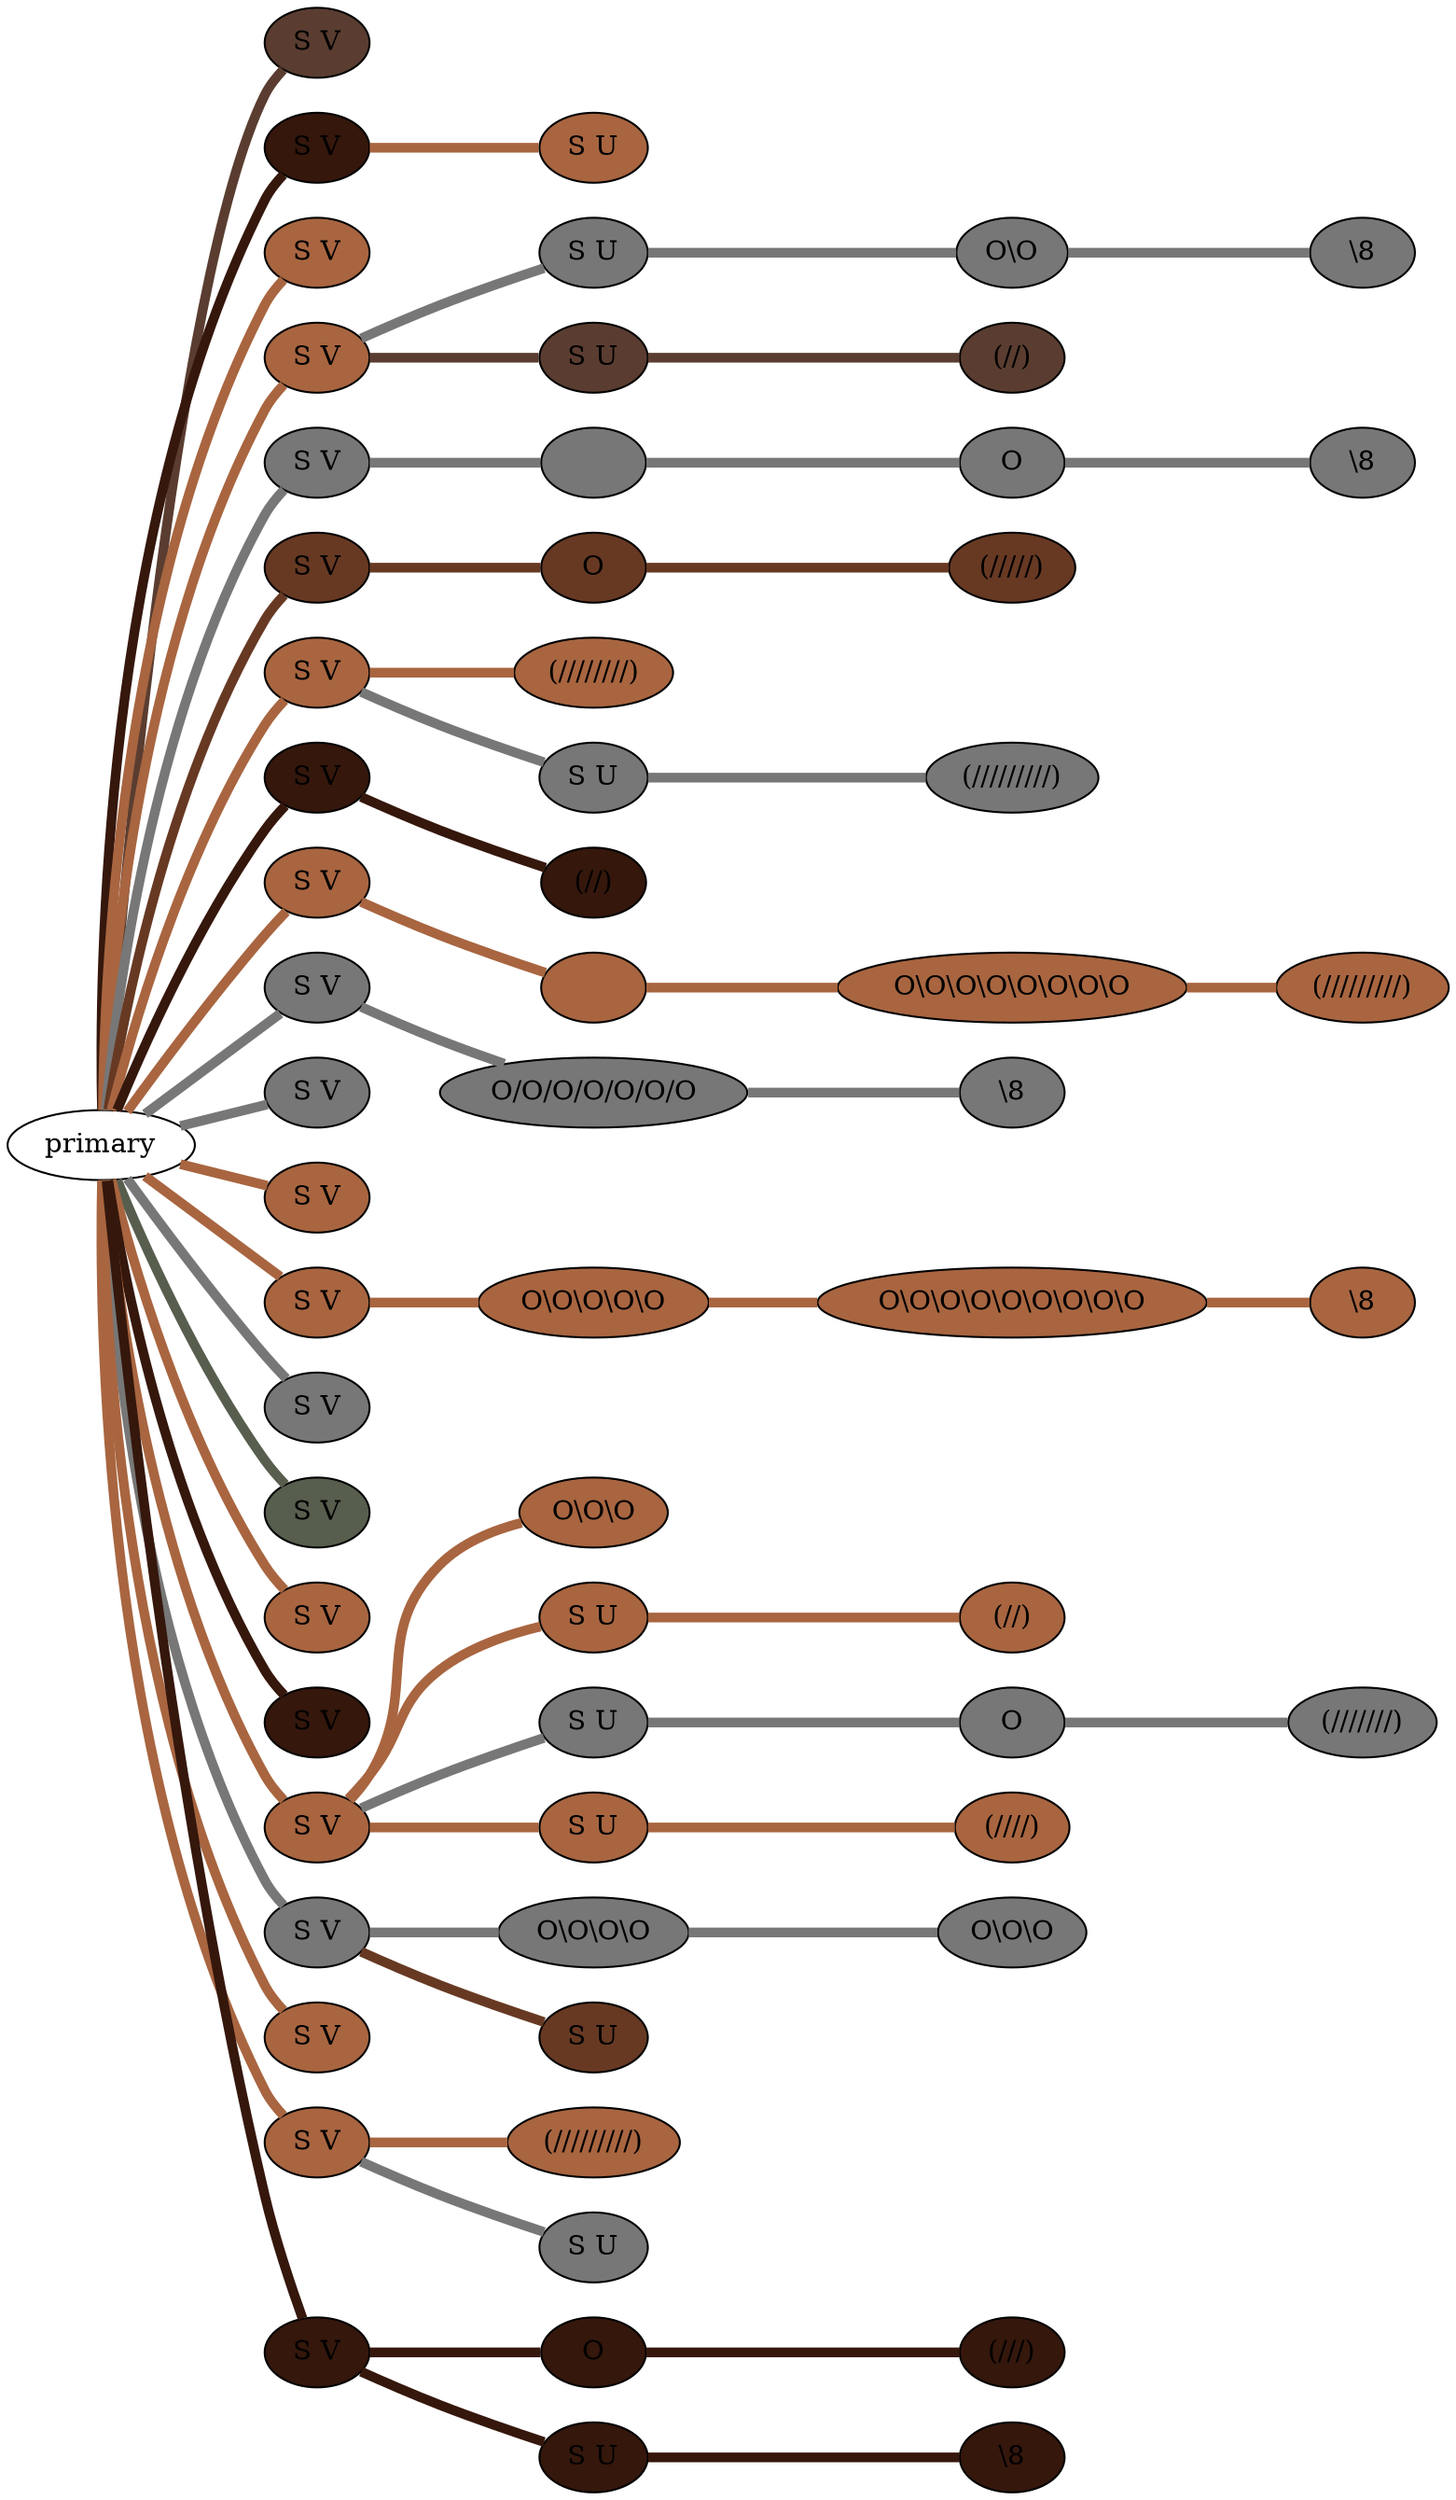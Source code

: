 graph {
 graph [rankdir=LR]
"1" [qtype="pendant_node", pendant_colors="#5A3D30,#777777", pendant_ply="S", pendant_attach="V", pendant_length="54", label="S V", style=filled, fillcolor="#5A3D30"]
"primary" -- "1" [qtype="pendant_link",penwidth=5,color="#5A3D30"]
"2" [qtype="pendant_node", pendant_colors="#35170C", pendant_ply="S", pendant_attach="V", pendant_length="16", label="S V", style=filled, fillcolor="#35170C"]
"primary" -- "2" [qtype="pendant_link",penwidth=5,color="#35170C"]
"2s1" [qtype="pendant_node", pendant_colors="#A86540", pendant_ply="S", pendant_attach="U", pendant_length="1", label="S U", style=filled, fillcolor="#A86540"]
"2" -- "2s1" [qtype="pendant_link",penwidth=5,color="#A86540"]
"3" [qtype="pendant_node", pendant_colors="#A86540", pendant_ply="S", pendant_attach="V", pendant_length="1", label="S V", style=filled, fillcolor="#A86540"]
"primary" -- "3" [qtype="pendant_link",penwidth=5,color="#A86540"]
"4" [qtype="pendant_node", pendant_colors="#A86540", pendant_ply="S", pendant_attach="V", pendant_length="2", label="S V", style=filled, fillcolor="#A86540"]
"primary" -- "4" [qtype="pendant_link",penwidth=5,color="#A86540"]
"4s1" [qtype="pendant_node", pendant_colors="#777777", pendant_ply="S", pendant_attach="U", pendant_length="39", label="S U", style=filled, fillcolor="#777777"]
"4" -- "4s1" [qtype="pendant_link",penwidth=5,color="#777777"]
"4s1:0" [qtype="knot_node", knot_value="2", knot_type="S", knot_position="18.0", knot_spin="Z", label="O\\O", style=filled, fillcolor="#777777"]
"4s1" -- "4s1:0" [qtype="knot_link",penwidth=5,color="#777777"]
"4s1:1" [qtype="knot_node", knot_value="1", knot_type="E", knot_position="25.5", knot_spin="Z", label="\\8", style=filled, fillcolor="#777777"]
"4s1:0" -- "4s1:1" [qtype="knot_link",penwidth=5,color="#777777"]
"4s2" [qtype="pendant_node", pendant_colors="#5A3D30,#777777", pendant_ply="S", pendant_attach="U", pendant_length="41", label="S U", style=filled, fillcolor="#5A3D30"]
"4" -- "4s2" [qtype="pendant_link",penwidth=5,color="#5A3D30"]
"4s2:0" [qtype="knot_node", knot_value="2", knot_type="L", knot_position="22.0", knot_spin="S", label="(//)", style=filled, fillcolor="#5A3D30"]
"4s2" -- "4s2:0" [qtype="knot_link",penwidth=5,color="#5A3D30"]
"5" [qtype="pendant_node", pendant_colors="#777777", pendant_ply="S", pendant_attach="V", pendant_length="51", label="S V", style=filled, fillcolor="#777777"]
"primary" -- "5" [qtype="pendant_link",penwidth=5,color="#777777"]
"5:0" [qtype="knot_node", knot_value="3", knot_type="", knot_position="11.5", knot_spin="Z", label="", style=filled, fillcolor="#777777"]
"5" -- "5:0" [qtype="knot_link",penwidth=5,color="#777777"]
"5:1" [qtype="knot_node", knot_value="1", knot_type="S", knot_position="18.5", knot_spin="Z", label="O", style=filled, fillcolor="#777777"]
"5:0" -- "5:1" [qtype="knot_link",penwidth=5,color="#777777"]
"5:2" [qtype="knot_node", knot_value="1", knot_type="E", knot_position="25.0", knot_spin="Z", label="\\8", style=filled, fillcolor="#777777"]
"5:1" -- "5:2" [qtype="knot_link",penwidth=5,color="#777777"]
"6" [qtype="pendant_node", pendant_colors="#673923,#A86540", pendant_ply="S", pendant_attach="V", pendant_length="46", label="S V", style=filled, fillcolor="#673923"]
"primary" -- "6" [qtype="pendant_link",penwidth=5,color="#673923"]
"6:0" [qtype="knot_node", knot_value="1", knot_type="S", knot_position="19.0", knot_spin="Z", label="O", style=filled, fillcolor="#673923"]
"6" -- "6:0" [qtype="knot_link",penwidth=5,color="#673923"]
"6:1" [qtype="knot_node", knot_value="5", knot_type="L", knot_position="25.0", knot_spin="S", label="(/////)", style=filled, fillcolor="#673923"]
"6:0" -- "6:1" [qtype="knot_link",penwidth=5,color="#673923"]
"7" [qtype="pendant_node", pendant_colors="#A86540,#777777", pendant_ply="S", pendant_attach="V", pendant_length="55", label="S V", style=filled, fillcolor="#A86540"]
"primary" -- "7" [qtype="pendant_link",penwidth=5,color="#A86540"]
"7:0" [qtype="knot_node", knot_value="8", knot_type="L", knot_position="26.0", knot_spin="S", label="(////////)", style=filled, fillcolor="#A86540"]
"7" -- "7:0" [qtype="knot_link",penwidth=5,color="#A86540"]
"7s1" [qtype="pendant_node", pendant_colors="#777777", pendant_ply="S", pendant_attach="U", pendant_length="43", label="S U", style=filled, fillcolor="#777777"]
"7" -- "7s1" [qtype="pendant_link",penwidth=5,color="#777777"]
"7s1:0" [qtype="knot_node", knot_value="9", knot_type="L", knot_position="25.0", knot_spin="S", label="(/////////)", style=filled, fillcolor="#777777"]
"7s1" -- "7s1:0" [qtype="knot_link",penwidth=5,color="#777777"]
"8" [qtype="pendant_node", pendant_colors="#35170C,#777777", pendant_ply="S", pendant_attach="V", pendant_length="52", label="S V", style=filled, fillcolor="#35170C"]
"primary" -- "8" [qtype="pendant_link",penwidth=5,color="#35170C"]
"8:0" [qtype="knot_node", knot_value="2", knot_type="L", knot_position="25.0", knot_spin="S", label="(//)", style=filled, fillcolor="#35170C"]
"8" -- "8:0" [qtype="knot_link",penwidth=5,color="#35170C"]
"9" [qtype="pendant_node", pendant_colors="#A86540", pendant_ply="S", pendant_attach="V", pendant_length="37", label="S V", style=filled, fillcolor="#A86540"]
"primary" -- "9" [qtype="pendant_link",penwidth=5,color="#A86540"]
"9:0" [qtype="knot_node", knot_value="3", knot_type="", knot_position="11.0", knot_spin="Z", label="", style=filled, fillcolor="#A86540"]
"9" -- "9:0" [qtype="knot_link",penwidth=5,color="#A86540"]
"9:1" [qtype="knot_node", knot_value="8", knot_type="S", knot_position="18.0", knot_spin="Z", label="O\\O\\O\\O\\O\\O\\O\\O", style=filled, fillcolor="#A86540"]
"9:0" -- "9:1" [qtype="knot_link",penwidth=5,color="#A86540"]
"9:2" [qtype="knot_node", knot_value="9", knot_type="L", knot_position="24.5", knot_spin="S", label="(/////////)", style=filled, fillcolor="#A86540"]
"9:1" -- "9:2" [qtype="knot_link",penwidth=5,color="#A86540"]
"10" [qtype="pendant_node", pendant_colors="#777777,#5A3D30", pendant_ply="S", pendant_attach="V", pendant_length="42", label="S V", style=filled, fillcolor="#777777"]
"primary" -- "10" [qtype="pendant_link",penwidth=5,color="#777777"]
"10:0" [qtype="knot_node", knot_value="7", knot_type="S", knot_position="19.0", knot_spin="S", label="O/O/O/O/O/O/O", style=filled, fillcolor="#777777"]
"10" -- "10:0" [qtype="knot_link",penwidth=5,color="#777777"]
"10:1" [qtype="knot_node", knot_value="1", knot_type="E", knot_position="26.5", knot_spin="Z", label="\\8", style=filled, fillcolor="#777777"]
"10:0" -- "10:1" [qtype="knot_link",penwidth=5,color="#777777"]
"11" [qtype="pendant_node", pendant_colors="#777777", pendant_ply="S", pendant_attach="V", pendant_length="1", label="S V", style=filled, fillcolor="#777777"]
"primary" -- "11" [qtype="pendant_link",penwidth=5,color="#777777"]
"12" [qtype="pendant_node", pendant_colors="#A86540", pendant_ply="S", pendant_attach="V", pendant_length="5", label="S V", style=filled, fillcolor="#A86540"]
"primary" -- "12" [qtype="pendant_link",penwidth=5,color="#A86540"]
"13" [qtype="pendant_node", pendant_colors="#A86540", pendant_ply="S", pendant_attach="V", pendant_length="39", label="S V", style=filled, fillcolor="#A86540"]
"primary" -- "13" [qtype="pendant_link",penwidth=5,color="#A86540"]
"13:0" [qtype="knot_node", knot_value="5", knot_type="S", knot_position="11.0", knot_spin="Z", label="O\\O\\O\\O\\O", style=filled, fillcolor="#A86540"]
"13" -- "13:0" [qtype="knot_link",penwidth=5,color="#A86540"]
"13:1" [qtype="knot_node", knot_value="9", knot_type="S", knot_position="19.0", knot_spin="Z", label="O\\O\\O\\O\\O\\O\\O\\O\\O", style=filled, fillcolor="#A86540"]
"13:0" -- "13:1" [qtype="knot_link",penwidth=5,color="#A86540"]
"13:2" [qtype="knot_node", knot_value="1", knot_type="E", knot_position="26.5", knot_spin="Z", label="\\8", style=filled, fillcolor="#A86540"]
"13:1" -- "13:2" [qtype="knot_link",penwidth=5,color="#A86540"]
"14" [qtype="pendant_node", pendant_colors="#777777,#35170C,#000000", pendant_ply="S", pendant_attach="V", pendant_length="68", label="S V", style=filled, fillcolor="#777777"]
"primary" -- "14" [qtype="pendant_link",penwidth=5,color="#777777"]
"15" [qtype="pendant_node", pendant_colors="#575E4E,#777777", pendant_ply="S", pendant_attach="V", pendant_length="14", label="S V", style=filled, fillcolor="#575E4E"]
"primary" -- "15" [qtype="pendant_link",penwidth=5,color="#575E4E"]
"16" [qtype="pendant_node", pendant_colors="#A86540,#777777", pendant_ply="S", pendant_attach="V", pendant_length="51", label="S V", style=filled, fillcolor="#A86540"]
"primary" -- "16" [qtype="pendant_link",penwidth=5,color="#A86540"]
"17" [qtype="pendant_node", pendant_colors="#35170C", pendant_ply="S", pendant_attach="V", pendant_length="18", label="S V", style=filled, fillcolor="#35170C"]
"primary" -- "17" [qtype="pendant_link",penwidth=5,color="#35170C"]
"18" [qtype="pendant_node", pendant_colors="#A86540", pendant_ply="S", pendant_attach="V", pendant_length="53", label="S V", style=filled, fillcolor="#A86540"]
"primary" -- "18" [qtype="pendant_link",penwidth=5,color="#A86540"]
"18:0" [qtype="knot_node", knot_value="3", knot_type="S", knot_position="18.0", knot_spin="Z", label="O\\O\\O", style=filled, fillcolor="#A86540"]
"18" -- "18:0" [qtype="knot_link",penwidth=5,color="#A86540"]
"18s1" [qtype="pendant_node", pendant_colors="#A86540", pendant_ply="S", pendant_attach="U", pendant_length="44", label="S U", style=filled, fillcolor="#A86540"]
"18" -- "18s1" [qtype="pendant_link",penwidth=5,color="#A86540"]
"18s1:0" [qtype="knot_node", knot_value="2", knot_type="L", knot_position="25.0", knot_spin="S", label="(//)", style=filled, fillcolor="#A86540"]
"18s1" -- "18s1:0" [qtype="knot_link",penwidth=5,color="#A86540"]
"18s2" [qtype="pendant_node", pendant_colors="#777777,#777777", pendant_ply="S", pendant_attach="U", pendant_length="48", label="S U", style=filled, fillcolor="#777777"]
"18" -- "18s2" [qtype="pendant_link",penwidth=5,color="#777777"]
"18s2:0" [qtype="knot_node", knot_value="1", knot_type="S", knot_position="18.0", knot_spin="Z", label="O", style=filled, fillcolor="#777777"]
"18s2" -- "18s2:0" [qtype="knot_link",penwidth=5,color="#777777"]
"18s2:1" [qtype="knot_node", knot_value="7", knot_type="L", knot_position="25.0", knot_spin="S", label="(///////)", style=filled, fillcolor="#777777"]
"18s2:0" -- "18s2:1" [qtype="knot_link",penwidth=5,color="#777777"]
"18s3" [qtype="pendant_node", pendant_colors="#A86540,#777777", pendant_ply="S", pendant_attach="U", pendant_length="46", label="S U", style=filled, fillcolor="#A86540"]
"18" -- "18s3" [qtype="pendant_link",penwidth=5,color="#A86540"]
"18s3:0" [qtype="knot_node", knot_value="4", knot_type="L", knot_position="23.5", knot_spin="S", label="(////)", style=filled, fillcolor="#A86540"]
"18s3" -- "18s3:0" [qtype="knot_link",penwidth=5,color="#A86540"]
"19" [qtype="pendant_node", pendant_colors="#777777", pendant_ply="S", pendant_attach="V", pendant_length="48", label="S V", style=filled, fillcolor="#777777"]
"primary" -- "19" [qtype="pendant_link",penwidth=5,color="#777777"]
"19:0" [qtype="knot_node", knot_value="4", knot_type="S", knot_position="12.0", knot_spin="Z", label="O\\O\\O\\O", style=filled, fillcolor="#777777"]
"19" -- "19:0" [qtype="knot_link",penwidth=5,color="#777777"]
"19:1" [qtype="knot_node", knot_value="3", knot_type="S", knot_position="18.5", knot_spin="Z", label="O\\O\\O", style=filled, fillcolor="#777777"]
"19:0" -- "19:1" [qtype="knot_link",penwidth=5,color="#777777"]
"19s1" [qtype="pendant_node", pendant_colors="#673923", pendant_ply="S", pendant_attach="U", pendant_length="23", label="S U", style=filled, fillcolor="#673923"]
"19" -- "19s1" [qtype="pendant_link",penwidth=5,color="#673923"]
"20" [qtype="pendant_node", pendant_colors="#A86540", pendant_ply="S", pendant_attach="V", pendant_length="0", label="S V", style=filled, fillcolor="#A86540"]
"primary" -- "20" [qtype="pendant_link",penwidth=5,color="#A86540"]
"21" [qtype="pendant_node", pendant_colors="#A86540,#777777", pendant_ply="S", pendant_attach="V", pendant_length="57", label="S V", style=filled, fillcolor="#A86540"]
"primary" -- "21" [qtype="pendant_link",penwidth=5,color="#A86540"]
"21:0" [qtype="knot_node", knot_value="9", knot_type="L", knot_position="26.5", knot_spin="S", label="(/////////)", style=filled, fillcolor="#A86540"]
"21" -- "21:0" [qtype="knot_link",penwidth=5,color="#A86540"]
"21s1" [qtype="pendant_node", pendant_colors="#777777", pendant_ply="S", pendant_attach="U", pendant_length="48", label="S U", style=filled, fillcolor="#777777"]
"21" -- "21s1" [qtype="pendant_link",penwidth=5,color="#777777"]
"22" [qtype="pendant_node", pendant_colors="#35170C,#777777", pendant_ply="S", pendant_attach="V", pendant_length="57", label="S V", style=filled, fillcolor="#35170C"]
"primary" -- "22" [qtype="pendant_link",penwidth=5,color="#35170C"]
"22:0" [qtype="knot_node", knot_value="1", knot_type="S", knot_position="21.0", knot_spin="Z", label="O", style=filled, fillcolor="#35170C"]
"22" -- "22:0" [qtype="knot_link",penwidth=5,color="#35170C"]
"22:1" [qtype="knot_node", knot_value="3", knot_type="L", knot_position="27.0", knot_spin="S", label="(///)", style=filled, fillcolor="#35170C"]
"22:0" -- "22:1" [qtype="knot_link",penwidth=5,color="#35170C"]
"22s1" [qtype="pendant_node", pendant_colors="#35170C,#777777,#777777", pendant_ply="S", pendant_attach="U", pendant_length="35", label="S U", style=filled, fillcolor="#35170C"]
"22" -- "22s1" [qtype="pendant_link",penwidth=5,color="#35170C"]
"22s1:0" [qtype="knot_node", knot_value="1", knot_type="E", knot_position="24.5", knot_spin="Z", label="\\8", style=filled, fillcolor="#35170C"]
"22s1" -- "22s1:0" [qtype="knot_link",penwidth=5,color="#35170C"]
}

